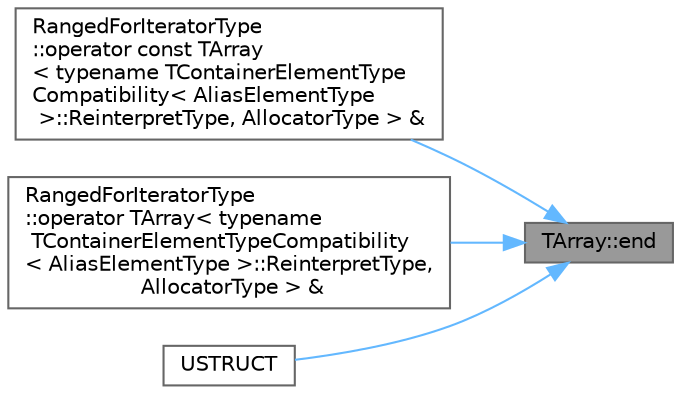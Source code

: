 digraph "TArray::end"
{
 // INTERACTIVE_SVG=YES
 // LATEX_PDF_SIZE
  bgcolor="transparent";
  edge [fontname=Helvetica,fontsize=10,labelfontname=Helvetica,labelfontsize=10];
  node [fontname=Helvetica,fontsize=10,shape=box,height=0.2,width=0.4];
  rankdir="RL";
  Node1 [id="Node000001",label="TArray::end",height=0.2,width=0.4,color="gray40", fillcolor="grey60", style="filled", fontcolor="black",tooltip=" "];
  Node1 -> Node2 [id="edge1_Node000001_Node000002",dir="back",color="steelblue1",style="solid",tooltip=" "];
  Node2 [id="Node000002",label="RangedForIteratorType\l::operator const TArray\l\< typename TContainerElementType\lCompatibility\< AliasElementType\l \>::ReinterpretType, AllocatorType \> &",height=0.2,width=0.4,color="grey40", fillcolor="white", style="filled",URL="$d4/d52/classTArray.html#a52e571659599aa990e05e99d60f04e53",tooltip=" "];
  Node1 -> Node3 [id="edge2_Node000001_Node000003",dir="back",color="steelblue1",style="solid",tooltip=" "];
  Node3 [id="Node000003",label="RangedForIteratorType\l::operator TArray\< typename\l TContainerElementTypeCompatibility\l\< AliasElementType \>::ReinterpretType,\l AllocatorType \> &",height=0.2,width=0.4,color="grey40", fillcolor="white", style="filled",URL="$d4/d52/classTArray.html#ab87db795876c11de141a04f913304649",tooltip=" "];
  Node1 -> Node4 [id="edge3_Node000001_Node000004",dir="back",color="steelblue1",style="solid",tooltip=" "];
  Node4 [id="Node000004",label="USTRUCT",height=0.2,width=0.4,color="grey40", fillcolor="white", style="filled",URL="$db/d93/RigVMClient_8h.html#ae2046329bd9f26331865d9f9830408cb",tooltip=" "];
}
